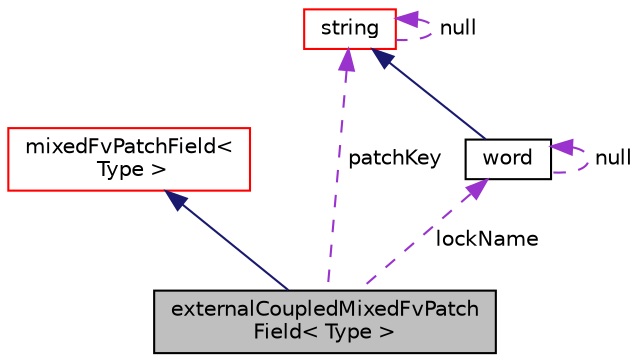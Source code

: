 digraph "externalCoupledMixedFvPatchField&lt; Type &gt;"
{
  bgcolor="transparent";
  edge [fontname="Helvetica",fontsize="10",labelfontname="Helvetica",labelfontsize="10"];
  node [fontname="Helvetica",fontsize="10",shape=record];
  Node12 [label="externalCoupledMixedFvPatch\lField\< Type \>",height=0.2,width=0.4,color="black", fillcolor="grey75", style="filled", fontcolor="black"];
  Node13 -> Node12 [dir="back",color="midnightblue",fontsize="10",style="solid",fontname="Helvetica"];
  Node13 [label="mixedFvPatchField\<\l Type \>",height=0.2,width=0.4,color="red",URL="$a22785.html",tooltip="This boundary condition provides a base class for &#39;mixed&#39; type boundary conditions, i.e. conditions that mix fixed value and patch-normal gradient conditions. "];
  Node22 -> Node12 [dir="back",color="darkorchid3",fontsize="10",style="dashed",label=" patchKey" ,fontname="Helvetica"];
  Node22 [label="string",height=0.2,width=0.4,color="red",URL="$a29557.html",tooltip="A class for handling character strings derived from std::string. "];
  Node22 -> Node22 [dir="back",color="darkorchid3",fontsize="10",style="dashed",label=" null" ,fontname="Helvetica"];
  Node24 -> Node12 [dir="back",color="darkorchid3",fontsize="10",style="dashed",label=" lockName" ,fontname="Helvetica"];
  Node24 [label="word",height=0.2,width=0.4,color="black",URL="$a29565.html",tooltip="A class for handling words, derived from string. "];
  Node22 -> Node24 [dir="back",color="midnightblue",fontsize="10",style="solid",fontname="Helvetica"];
  Node24 -> Node24 [dir="back",color="darkorchid3",fontsize="10",style="dashed",label=" null" ,fontname="Helvetica"];
}
